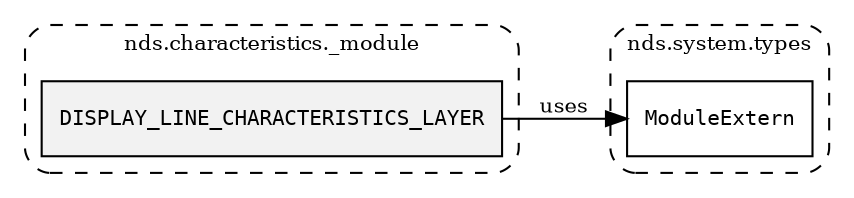 /**
 * This dot file creates symbol collaboration diagram for DISPLAY_LINE_CHARACTERISTICS_LAYER.
 */
digraph ZSERIO
{
    node [shape=box, fontsize=10];
    rankdir="LR";
    fontsize=10;
    tooltip="DISPLAY_LINE_CHARACTERISTICS_LAYER collaboration diagram";

    subgraph "cluster_nds.characteristics._module"
    {
        style="dashed, rounded";
        label="nds.characteristics._module";
        tooltip="Package nds.characteristics._module";
        href="../../../content/packages/nds.characteristics._module.html#Package-nds-characteristics-_module";
        target="_parent";

        "DISPLAY_LINE_CHARACTERISTICS_LAYER" [style="filled", fillcolor="#0000000D", target="_parent", label=<<font face="monospace"><table align="center" border="0" cellspacing="0" cellpadding="0"><tr><td href="../../../content/packages/nds.characteristics._module.html#Constant-DISPLAY_LINE_CHARACTERISTICS_LAYER" title="Constant defined in nds.characteristics._module">DISPLAY_LINE_CHARACTERISTICS_LAYER</td></tr></table></font>>];
    }

    subgraph "cluster_nds.system.types"
    {
        style="dashed, rounded";
        label="nds.system.types";
        tooltip="Package nds.system.types";
        href="../../../content/packages/nds.system.types.html#Package-nds-system-types";
        target="_parent";

        "ModuleExtern" [target="_parent", label=<<font face="monospace"><table align="center" border="0" cellspacing="0" cellpadding="0"><tr><td href="../../../content/packages/nds.system.types.html#Subtype-ModuleExtern" title="Subtype defined in nds.system.types">ModuleExtern</td></tr></table></font>>];
    }

    "DISPLAY_LINE_CHARACTERISTICS_LAYER" -> "ModuleExtern" [label="uses", fontsize=10];
}
